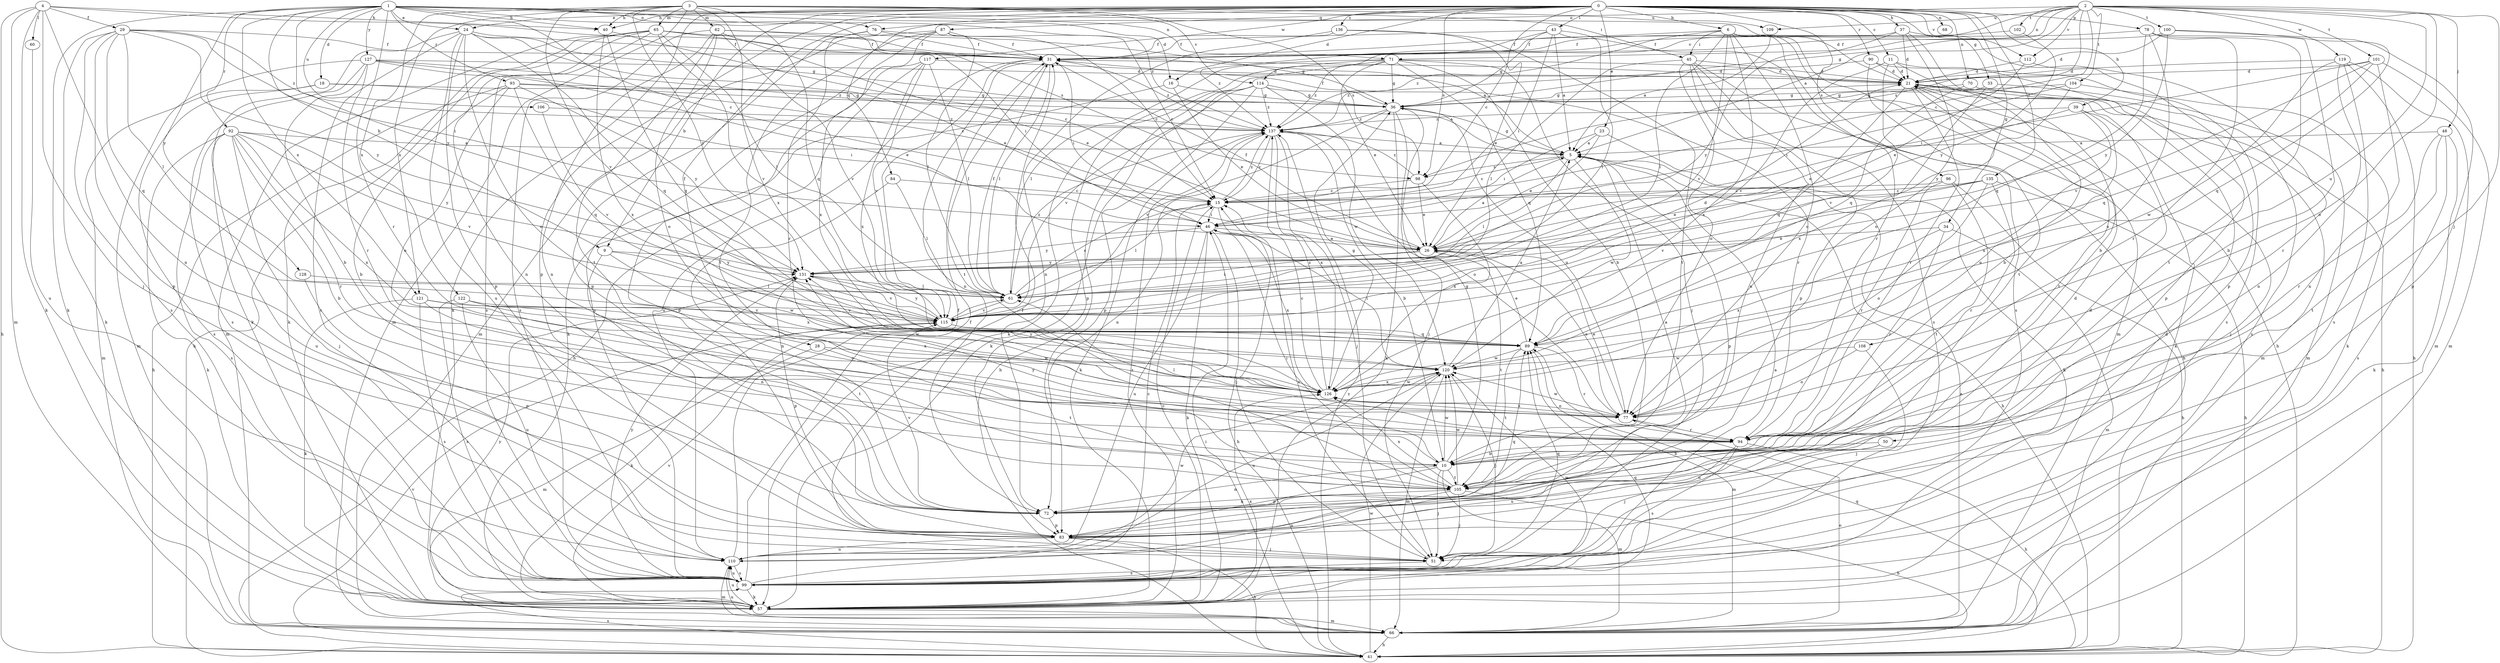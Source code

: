 strict digraph  {
0;
1;
2;
3;
4;
5;
6;
9;
10;
11;
15;
16;
18;
21;
23;
24;
26;
28;
29;
31;
33;
34;
36;
37;
39;
40;
41;
43;
45;
46;
48;
50;
51;
57;
60;
61;
62;
65;
66;
68;
70;
71;
72;
76;
77;
78;
83;
84;
87;
89;
90;
92;
93;
94;
96;
98;
99;
100;
101;
102;
104;
105;
106;
108;
109;
110;
112;
114;
115;
117;
119;
120;
121;
122;
126;
127;
128;
131;
135;
136;
137;
0 -> 6  [label=b];
0 -> 9  [label=b];
0 -> 11  [label=c];
0 -> 15  [label=c];
0 -> 16  [label=d];
0 -> 23  [label=e];
0 -> 24  [label=e];
0 -> 28  [label=f];
0 -> 33  [label=g];
0 -> 34  [label=g];
0 -> 37  [label=h];
0 -> 39  [label=h];
0 -> 40  [label=h];
0 -> 43  [label=i];
0 -> 57  [label=k];
0 -> 68  [label=n];
0 -> 70  [label=n];
0 -> 78  [label=p];
0 -> 83  [label=p];
0 -> 84  [label=q];
0 -> 87  [label=q];
0 -> 90  [label=r];
0 -> 96  [label=s];
0 -> 98  [label=s];
0 -> 112  [label=v];
0 -> 117  [label=w];
0 -> 135  [label=z];
0 -> 136  [label=z];
1 -> 9  [label=b];
1 -> 15  [label=c];
1 -> 16  [label=d];
1 -> 18  [label=d];
1 -> 21  [label=d];
1 -> 24  [label=e];
1 -> 40  [label=h];
1 -> 57  [label=k];
1 -> 71  [label=n];
1 -> 76  [label=o];
1 -> 92  [label=r];
1 -> 93  [label=r];
1 -> 94  [label=r];
1 -> 98  [label=s];
1 -> 106  [label=u];
1 -> 121  [label=x];
1 -> 127  [label=y];
1 -> 128  [label=y];
1 -> 131  [label=y];
1 -> 137  [label=z];
2 -> 5  [label=a];
2 -> 15  [label=c];
2 -> 36  [label=g];
2 -> 48  [label=j];
2 -> 50  [label=j];
2 -> 71  [label=n];
2 -> 76  [label=o];
2 -> 77  [label=o];
2 -> 98  [label=s];
2 -> 100  [label=t];
2 -> 101  [label=t];
2 -> 102  [label=t];
2 -> 104  [label=t];
2 -> 108  [label=u];
2 -> 109  [label=u];
2 -> 112  [label=v];
2 -> 114  [label=v];
2 -> 119  [label=w];
3 -> 40  [label=h];
3 -> 45  [label=i];
3 -> 62  [label=m];
3 -> 65  [label=m];
3 -> 66  [label=m];
3 -> 89  [label=q];
3 -> 98  [label=s];
3 -> 109  [label=u];
3 -> 114  [label=v];
3 -> 115  [label=v];
3 -> 121  [label=x];
3 -> 122  [label=x];
3 -> 126  [label=x];
3 -> 131  [label=y];
4 -> 29  [label=f];
4 -> 31  [label=f];
4 -> 40  [label=h];
4 -> 41  [label=h];
4 -> 51  [label=j];
4 -> 57  [label=k];
4 -> 60  [label=l];
4 -> 66  [label=m];
4 -> 72  [label=n];
5 -> 15  [label=c];
5 -> 36  [label=g];
5 -> 41  [label=h];
5 -> 61  [label=l];
5 -> 83  [label=p];
5 -> 98  [label=s];
5 -> 120  [label=w];
6 -> 31  [label=f];
6 -> 41  [label=h];
6 -> 45  [label=i];
6 -> 61  [label=l];
6 -> 66  [label=m];
6 -> 77  [label=o];
6 -> 94  [label=r];
6 -> 115  [label=v];
6 -> 126  [label=x];
6 -> 137  [label=z];
9 -> 72  [label=n];
9 -> 120  [label=w];
9 -> 126  [label=x];
9 -> 131  [label=y];
10 -> 36  [label=g];
10 -> 51  [label=j];
10 -> 66  [label=m];
10 -> 72  [label=n];
10 -> 83  [label=p];
10 -> 105  [label=t];
10 -> 120  [label=w];
10 -> 131  [label=y];
11 -> 10  [label=b];
11 -> 21  [label=d];
11 -> 83  [label=p];
11 -> 89  [label=q];
11 -> 115  [label=v];
15 -> 46  [label=i];
15 -> 51  [label=j];
15 -> 61  [label=l];
15 -> 137  [label=z];
16 -> 26  [label=e];
16 -> 36  [label=g];
16 -> 83  [label=p];
18 -> 36  [label=g];
18 -> 46  [label=i];
18 -> 66  [label=m];
18 -> 99  [label=s];
21 -> 36  [label=g];
21 -> 41  [label=h];
21 -> 57  [label=k];
21 -> 66  [label=m];
21 -> 89  [label=q];
21 -> 94  [label=r];
21 -> 105  [label=t];
23 -> 5  [label=a];
23 -> 26  [label=e];
23 -> 46  [label=i];
23 -> 57  [label=k];
24 -> 26  [label=e];
24 -> 31  [label=f];
24 -> 36  [label=g];
24 -> 57  [label=k];
24 -> 77  [label=o];
24 -> 83  [label=p];
24 -> 89  [label=q];
24 -> 99  [label=s];
24 -> 110  [label=u];
26 -> 5  [label=a];
26 -> 31  [label=f];
26 -> 61  [label=l];
26 -> 77  [label=o];
26 -> 105  [label=t];
26 -> 131  [label=y];
28 -> 66  [label=m];
28 -> 105  [label=t];
28 -> 120  [label=w];
29 -> 31  [label=f];
29 -> 46  [label=i];
29 -> 57  [label=k];
29 -> 61  [label=l];
29 -> 83  [label=p];
29 -> 89  [label=q];
29 -> 99  [label=s];
29 -> 131  [label=y];
29 -> 137  [label=z];
31 -> 21  [label=d];
31 -> 46  [label=i];
31 -> 61  [label=l];
31 -> 72  [label=n];
31 -> 105  [label=t];
31 -> 110  [label=u];
31 -> 137  [label=z];
33 -> 36  [label=g];
33 -> 66  [label=m];
33 -> 126  [label=x];
34 -> 26  [label=e];
34 -> 66  [label=m];
34 -> 94  [label=r];
34 -> 126  [label=x];
36 -> 31  [label=f];
36 -> 51  [label=j];
36 -> 57  [label=k];
36 -> 77  [label=o];
36 -> 115  [label=v];
36 -> 137  [label=z];
37 -> 10  [label=b];
37 -> 21  [label=d];
37 -> 31  [label=f];
37 -> 77  [label=o];
37 -> 83  [label=p];
37 -> 131  [label=y];
39 -> 26  [label=e];
39 -> 51  [label=j];
39 -> 77  [label=o];
39 -> 126  [label=x];
39 -> 137  [label=z];
40 -> 15  [label=c];
40 -> 89  [label=q];
40 -> 126  [label=x];
41 -> 46  [label=i];
41 -> 89  [label=q];
41 -> 99  [label=s];
41 -> 115  [label=v];
41 -> 120  [label=w];
41 -> 137  [label=z];
43 -> 5  [label=a];
43 -> 31  [label=f];
43 -> 36  [label=g];
43 -> 46  [label=i];
43 -> 61  [label=l];
43 -> 99  [label=s];
43 -> 137  [label=z];
45 -> 21  [label=d];
45 -> 41  [label=h];
45 -> 61  [label=l];
45 -> 72  [label=n];
45 -> 77  [label=o];
45 -> 83  [label=p];
45 -> 99  [label=s];
46 -> 26  [label=e];
46 -> 41  [label=h];
46 -> 57  [label=k];
46 -> 110  [label=u];
46 -> 126  [label=x];
46 -> 131  [label=y];
48 -> 5  [label=a];
48 -> 57  [label=k];
48 -> 94  [label=r];
48 -> 99  [label=s];
48 -> 105  [label=t];
50 -> 10  [label=b];
50 -> 51  [label=j];
50 -> 72  [label=n];
51 -> 15  [label=c];
51 -> 31  [label=f];
51 -> 89  [label=q];
51 -> 99  [label=s];
57 -> 15  [label=c];
57 -> 66  [label=m];
57 -> 89  [label=q];
57 -> 110  [label=u];
57 -> 115  [label=v];
57 -> 126  [label=x];
57 -> 131  [label=y];
57 -> 137  [label=z];
60 -> 110  [label=u];
61 -> 15  [label=c];
61 -> 31  [label=f];
61 -> 115  [label=v];
61 -> 137  [label=z];
62 -> 26  [label=e];
62 -> 31  [label=f];
62 -> 36  [label=g];
62 -> 72  [label=n];
62 -> 77  [label=o];
62 -> 99  [label=s];
62 -> 105  [label=t];
62 -> 115  [label=v];
65 -> 5  [label=a];
65 -> 31  [label=f];
65 -> 41  [label=h];
65 -> 46  [label=i];
65 -> 57  [label=k];
65 -> 61  [label=l];
65 -> 66  [label=m];
65 -> 72  [label=n];
65 -> 99  [label=s];
65 -> 115  [label=v];
66 -> 5  [label=a];
66 -> 41  [label=h];
66 -> 77  [label=o];
66 -> 110  [label=u];
70 -> 36  [label=g];
70 -> 99  [label=s];
70 -> 115  [label=v];
71 -> 10  [label=b];
71 -> 21  [label=d];
71 -> 26  [label=e];
71 -> 36  [label=g];
71 -> 51  [label=j];
71 -> 57  [label=k];
71 -> 61  [label=l];
71 -> 83  [label=p];
71 -> 89  [label=q];
71 -> 137  [label=z];
72 -> 21  [label=d];
72 -> 83  [label=p];
72 -> 115  [label=v];
76 -> 15  [label=c];
76 -> 31  [label=f];
76 -> 83  [label=p];
76 -> 94  [label=r];
77 -> 26  [label=e];
77 -> 94  [label=r];
77 -> 120  [label=w];
77 -> 126  [label=x];
78 -> 10  [label=b];
78 -> 31  [label=f];
78 -> 77  [label=o];
78 -> 89  [label=q];
78 -> 94  [label=r];
78 -> 105  [label=t];
83 -> 21  [label=d];
83 -> 41  [label=h];
83 -> 51  [label=j];
83 -> 89  [label=q];
83 -> 110  [label=u];
84 -> 15  [label=c];
84 -> 61  [label=l];
84 -> 72  [label=n];
87 -> 15  [label=c];
87 -> 31  [label=f];
87 -> 61  [label=l];
87 -> 66  [label=m];
87 -> 99  [label=s];
87 -> 105  [label=t];
87 -> 126  [label=x];
89 -> 26  [label=e];
89 -> 66  [label=m];
89 -> 94  [label=r];
89 -> 105  [label=t];
89 -> 120  [label=w];
90 -> 21  [label=d];
90 -> 99  [label=s];
90 -> 105  [label=t];
90 -> 137  [label=z];
92 -> 5  [label=a];
92 -> 10  [label=b];
92 -> 51  [label=j];
92 -> 57  [label=k];
92 -> 94  [label=r];
92 -> 99  [label=s];
92 -> 110  [label=u];
92 -> 115  [label=v];
92 -> 126  [label=x];
92 -> 131  [label=y];
93 -> 5  [label=a];
93 -> 10  [label=b];
93 -> 36  [label=g];
93 -> 41  [label=h];
93 -> 77  [label=o];
93 -> 89  [label=q];
93 -> 131  [label=y];
94 -> 10  [label=b];
94 -> 41  [label=h];
94 -> 61  [label=l];
94 -> 99  [label=s];
94 -> 110  [label=u];
96 -> 15  [label=c];
96 -> 41  [label=h];
96 -> 94  [label=r];
96 -> 105  [label=t];
98 -> 15  [label=c];
98 -> 26  [label=e];
98 -> 126  [label=x];
98 -> 137  [label=z];
99 -> 5  [label=a];
99 -> 15  [label=c];
99 -> 21  [label=d];
99 -> 31  [label=f];
99 -> 57  [label=k];
99 -> 110  [label=u];
99 -> 120  [label=w];
99 -> 131  [label=y];
100 -> 21  [label=d];
100 -> 31  [label=f];
100 -> 83  [label=p];
100 -> 89  [label=q];
100 -> 131  [label=y];
101 -> 21  [label=d];
101 -> 46  [label=i];
101 -> 66  [label=m];
101 -> 72  [label=n];
101 -> 89  [label=q];
101 -> 115  [label=v];
102 -> 31  [label=f];
102 -> 131  [label=y];
104 -> 36  [label=g];
104 -> 46  [label=i];
104 -> 57  [label=k];
104 -> 131  [label=y];
105 -> 5  [label=a];
105 -> 41  [label=h];
105 -> 46  [label=i];
105 -> 51  [label=j];
105 -> 72  [label=n];
105 -> 110  [label=u];
105 -> 120  [label=w];
105 -> 126  [label=x];
106 -> 115  [label=v];
106 -> 137  [label=z];
108 -> 51  [label=j];
108 -> 77  [label=o];
108 -> 120  [label=w];
109 -> 5  [label=a];
110 -> 31  [label=f];
110 -> 66  [label=m];
110 -> 99  [label=s];
110 -> 120  [label=w];
112 -> 21  [label=d];
112 -> 26  [label=e];
112 -> 94  [label=r];
114 -> 36  [label=g];
114 -> 41  [label=h];
114 -> 57  [label=k];
114 -> 83  [label=p];
114 -> 94  [label=r];
114 -> 115  [label=v];
114 -> 120  [label=w];
114 -> 137  [label=z];
115 -> 21  [label=d];
115 -> 57  [label=k];
115 -> 61  [label=l];
115 -> 89  [label=q];
115 -> 131  [label=y];
117 -> 21  [label=d];
117 -> 41  [label=h];
117 -> 57  [label=k];
117 -> 61  [label=l];
117 -> 115  [label=v];
117 -> 126  [label=x];
119 -> 21  [label=d];
119 -> 41  [label=h];
119 -> 66  [label=m];
119 -> 72  [label=n];
119 -> 99  [label=s];
119 -> 120  [label=w];
120 -> 5  [label=a];
120 -> 46  [label=i];
120 -> 51  [label=j];
120 -> 66  [label=m];
120 -> 110  [label=u];
120 -> 126  [label=x];
121 -> 57  [label=k];
121 -> 99  [label=s];
121 -> 105  [label=t];
121 -> 115  [label=v];
121 -> 120  [label=w];
121 -> 126  [label=x];
122 -> 77  [label=o];
122 -> 99  [label=s];
122 -> 110  [label=u];
122 -> 115  [label=v];
126 -> 15  [label=c];
126 -> 36  [label=g];
126 -> 77  [label=o];
126 -> 120  [label=w];
126 -> 131  [label=y];
126 -> 137  [label=z];
127 -> 10  [label=b];
127 -> 15  [label=c];
127 -> 21  [label=d];
127 -> 26  [label=e];
127 -> 66  [label=m];
127 -> 94  [label=r];
127 -> 99  [label=s];
127 -> 137  [label=z];
128 -> 61  [label=l];
128 -> 83  [label=p];
131 -> 61  [label=l];
131 -> 83  [label=p];
131 -> 115  [label=v];
135 -> 15  [label=c];
135 -> 26  [label=e];
135 -> 41  [label=h];
135 -> 77  [label=o];
135 -> 94  [label=r];
135 -> 115  [label=v];
136 -> 26  [label=e];
136 -> 31  [label=f];
136 -> 72  [label=n];
136 -> 105  [label=t];
137 -> 5  [label=a];
137 -> 10  [label=b];
137 -> 15  [label=c];
137 -> 51  [label=j];
137 -> 57  [label=k];
137 -> 72  [label=n];
137 -> 77  [label=o];
137 -> 126  [label=x];
}
